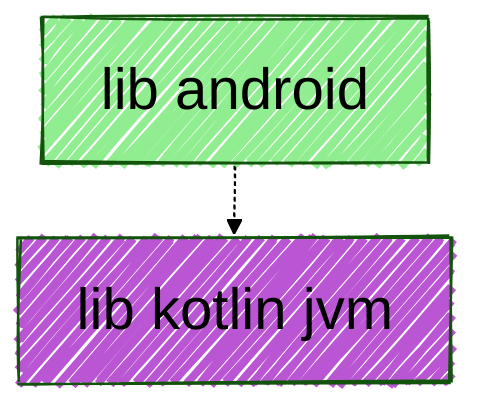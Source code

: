 ---
config:
  layout: elk
  look: handDrawn
  theme: forest
  elk:
    mergeEdges: true
    forceNodeModelOrder: true
    nodePlacementStrategy: LINEAR_SEGMENTS
    cycleBreakingStrategy: INTERACTIVE
    considerModelOrder: PREFER_EDGES
  themeVariables:
    background: #FFF
    fontFamily: arial
    lineColor: #55FF55
    primaryBorderColor: #FF5555
    primaryColor: #ABC123
    darkMode: true
    fontSize: 30px
    defaultLinkColor: #5555FF
---
graph TD
  lib_android["lib android"]
  lib_kotlin_jvm["lib kotlin jvm"]
  style lib_android fill:lightgreen,fillcolor:lightgreen
  style lib_kotlin_jvm fill:mediumorchid,fillcolor:mediumorchid
  lib_android -.-> lib_kotlin_jvm